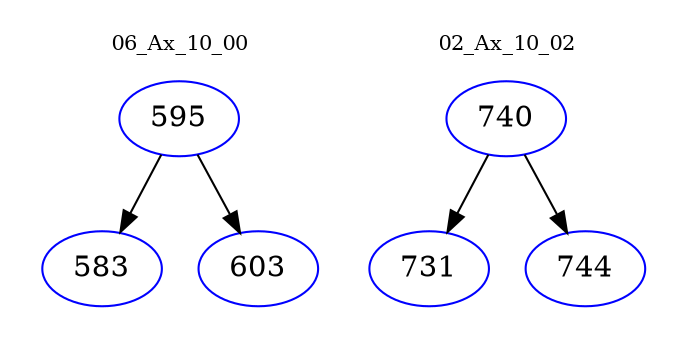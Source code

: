 digraph{
subgraph cluster_0 {
color = white
label = "06_Ax_10_00";
fontsize=10;
T0_595 [label="595", color="blue"]
T0_595 -> T0_583 [color="black"]
T0_583 [label="583", color="blue"]
T0_595 -> T0_603 [color="black"]
T0_603 [label="603", color="blue"]
}
subgraph cluster_1 {
color = white
label = "02_Ax_10_02";
fontsize=10;
T1_740 [label="740", color="blue"]
T1_740 -> T1_731 [color="black"]
T1_731 [label="731", color="blue"]
T1_740 -> T1_744 [color="black"]
T1_744 [label="744", color="blue"]
}
}
